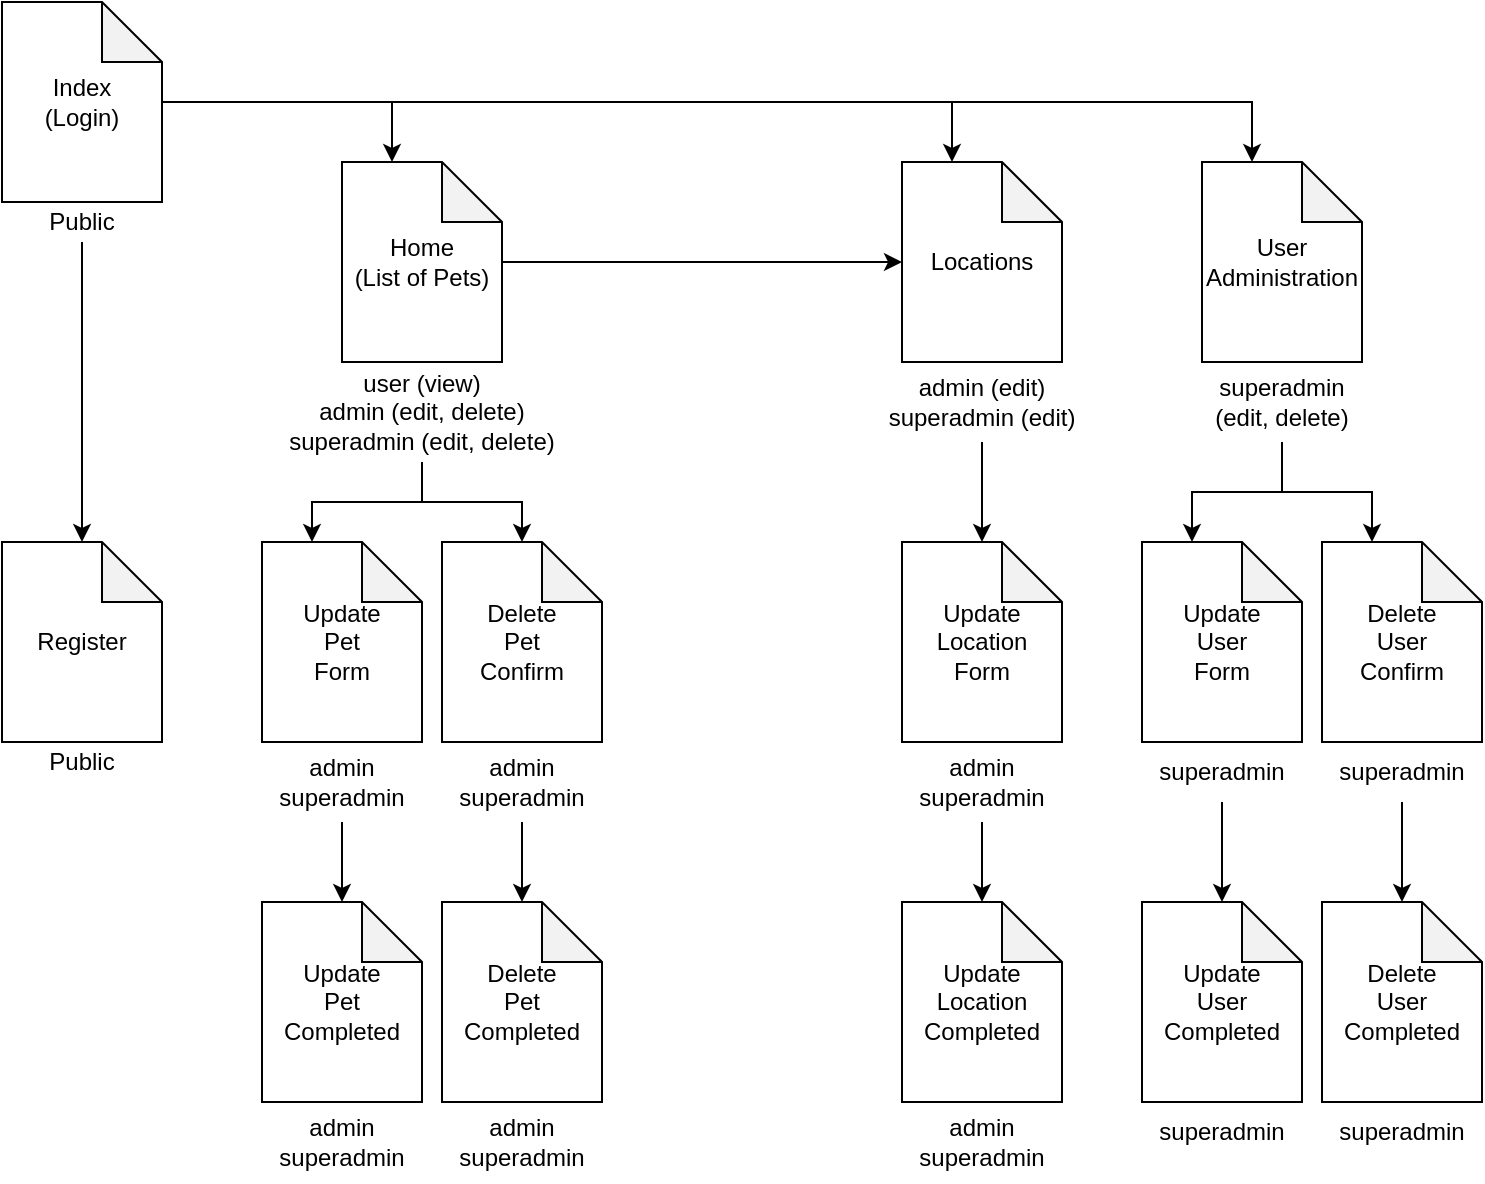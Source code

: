 <mxfile version="13.10.0" type="github">
  <diagram id="4xk3MpaGyvDvTa0Tpju9" name="Page-1">
    <mxGraphModel dx="786" dy="708" grid="1" gridSize="10" guides="1" tooltips="1" connect="1" arrows="1" fold="1" page="1" pageScale="1" pageWidth="827" pageHeight="1169" math="0" shadow="0">
      <root>
        <mxCell id="0" />
        <mxCell id="1" parent="0" />
        <mxCell id="buLds9eZW4EKTKpbjSXi-50" style="edgeStyle=orthogonalEdgeStyle;rounded=0;orthogonalLoop=1;jettySize=auto;html=1;entryX=0;entryY=0;entryDx=25;entryDy=0;entryPerimeter=0;" edge="1" parent="1" source="buLds9eZW4EKTKpbjSXi-2" target="buLds9eZW4EKTKpbjSXi-4">
          <mxGeometry relative="1" as="geometry" />
        </mxCell>
        <mxCell id="buLds9eZW4EKTKpbjSXi-51" style="edgeStyle=orthogonalEdgeStyle;rounded=0;orthogonalLoop=1;jettySize=auto;html=1;entryX=0;entryY=0;entryDx=25;entryDy=0;entryPerimeter=0;" edge="1" parent="1" source="buLds9eZW4EKTKpbjSXi-2" target="buLds9eZW4EKTKpbjSXi-12">
          <mxGeometry relative="1" as="geometry" />
        </mxCell>
        <mxCell id="buLds9eZW4EKTKpbjSXi-52" style="edgeStyle=orthogonalEdgeStyle;rounded=0;orthogonalLoop=1;jettySize=auto;html=1;entryX=0;entryY=0;entryDx=25;entryDy=0;entryPerimeter=0;" edge="1" parent="1" source="buLds9eZW4EKTKpbjSXi-2" target="buLds9eZW4EKTKpbjSXi-23">
          <mxGeometry relative="1" as="geometry" />
        </mxCell>
        <mxCell id="buLds9eZW4EKTKpbjSXi-2" value="Index&lt;br&gt;(Login)" style="shape=note;whiteSpace=wrap;html=1;backgroundOutline=1;darkOpacity=0.05;" vertex="1" parent="1">
          <mxGeometry x="80" y="40" width="80" height="100" as="geometry" />
        </mxCell>
        <mxCell id="buLds9eZW4EKTKpbjSXi-22" style="edgeStyle=orthogonalEdgeStyle;rounded=0;orthogonalLoop=1;jettySize=auto;html=1;" edge="1" parent="1" source="buLds9eZW4EKTKpbjSXi-3" target="buLds9eZW4EKTKpbjSXi-6">
          <mxGeometry relative="1" as="geometry" />
        </mxCell>
        <mxCell id="buLds9eZW4EKTKpbjSXi-3" value="Public" style="text;html=1;strokeColor=none;fillColor=none;align=center;verticalAlign=middle;whiteSpace=wrap;rounded=0;" vertex="1" parent="1">
          <mxGeometry x="80" y="140" width="80" height="20" as="geometry" />
        </mxCell>
        <mxCell id="buLds9eZW4EKTKpbjSXi-35" style="edgeStyle=orthogonalEdgeStyle;rounded=0;orthogonalLoop=1;jettySize=auto;html=1;entryX=0;entryY=0.5;entryDx=0;entryDy=0;entryPerimeter=0;" edge="1" parent="1" source="buLds9eZW4EKTKpbjSXi-4" target="buLds9eZW4EKTKpbjSXi-12">
          <mxGeometry relative="1" as="geometry" />
        </mxCell>
        <mxCell id="buLds9eZW4EKTKpbjSXi-4" value="Home&lt;br&gt;(List of Pets)" style="shape=note;whiteSpace=wrap;html=1;backgroundOutline=1;darkOpacity=0.05;" vertex="1" parent="1">
          <mxGeometry x="250" y="120" width="80" height="100" as="geometry" />
        </mxCell>
        <mxCell id="buLds9eZW4EKTKpbjSXi-48" style="edgeStyle=orthogonalEdgeStyle;rounded=0;orthogonalLoop=1;jettySize=auto;html=1;entryX=0;entryY=0;entryDx=25;entryDy=0;entryPerimeter=0;" edge="1" parent="1" source="buLds9eZW4EKTKpbjSXi-5" target="buLds9eZW4EKTKpbjSXi-8">
          <mxGeometry relative="1" as="geometry" />
        </mxCell>
        <mxCell id="buLds9eZW4EKTKpbjSXi-49" style="edgeStyle=orthogonalEdgeStyle;rounded=0;orthogonalLoop=1;jettySize=auto;html=1;" edge="1" parent="1" source="buLds9eZW4EKTKpbjSXi-5" target="buLds9eZW4EKTKpbjSXi-10">
          <mxGeometry relative="1" as="geometry" />
        </mxCell>
        <mxCell id="buLds9eZW4EKTKpbjSXi-5" value="user (view)&lt;br&gt;admin (edit, delete)&lt;br&gt;superadmin (edit, delete)" style="text;html=1;strokeColor=none;fillColor=none;align=center;verticalAlign=middle;whiteSpace=wrap;rounded=0;" vertex="1" parent="1">
          <mxGeometry x="220" y="220" width="140" height="50" as="geometry" />
        </mxCell>
        <mxCell id="buLds9eZW4EKTKpbjSXi-6" value="Register" style="shape=note;whiteSpace=wrap;html=1;backgroundOutline=1;darkOpacity=0.05;" vertex="1" parent="1">
          <mxGeometry x="80" y="310" width="80" height="100" as="geometry" />
        </mxCell>
        <mxCell id="buLds9eZW4EKTKpbjSXi-7" value="Public" style="text;html=1;strokeColor=none;fillColor=none;align=center;verticalAlign=middle;whiteSpace=wrap;rounded=0;" vertex="1" parent="1">
          <mxGeometry x="80" y="410" width="80" height="20" as="geometry" />
        </mxCell>
        <mxCell id="buLds9eZW4EKTKpbjSXi-8" value="Update&lt;br&gt;Pet&lt;br&gt;Form" style="shape=note;whiteSpace=wrap;html=1;backgroundOutline=1;darkOpacity=0.05;" vertex="1" parent="1">
          <mxGeometry x="210" y="310" width="80" height="100" as="geometry" />
        </mxCell>
        <mxCell id="buLds9eZW4EKTKpbjSXi-31" style="edgeStyle=orthogonalEdgeStyle;rounded=0;orthogonalLoop=1;jettySize=auto;html=1;" edge="1" parent="1" source="buLds9eZW4EKTKpbjSXi-9" target="buLds9eZW4EKTKpbjSXi-16">
          <mxGeometry relative="1" as="geometry" />
        </mxCell>
        <mxCell id="buLds9eZW4EKTKpbjSXi-9" value="admin&lt;br&gt;superadmin" style="text;html=1;strokeColor=none;fillColor=none;align=center;verticalAlign=middle;whiteSpace=wrap;rounded=0;" vertex="1" parent="1">
          <mxGeometry x="210" y="410" width="80" height="40" as="geometry" />
        </mxCell>
        <mxCell id="buLds9eZW4EKTKpbjSXi-10" value="Delete&lt;br&gt;Pet&lt;br&gt;Confirm" style="shape=note;whiteSpace=wrap;html=1;backgroundOutline=1;darkOpacity=0.05;" vertex="1" parent="1">
          <mxGeometry x="300" y="310" width="80" height="100" as="geometry" />
        </mxCell>
        <mxCell id="buLds9eZW4EKTKpbjSXi-32" style="edgeStyle=orthogonalEdgeStyle;rounded=0;orthogonalLoop=1;jettySize=auto;html=1;entryX=0.5;entryY=0;entryDx=0;entryDy=0;entryPerimeter=0;" edge="1" parent="1" source="buLds9eZW4EKTKpbjSXi-11" target="buLds9eZW4EKTKpbjSXi-14">
          <mxGeometry relative="1" as="geometry" />
        </mxCell>
        <mxCell id="buLds9eZW4EKTKpbjSXi-11" value="admin&lt;br&gt;superadmin" style="text;html=1;strokeColor=none;fillColor=none;align=center;verticalAlign=middle;whiteSpace=wrap;rounded=0;" vertex="1" parent="1">
          <mxGeometry x="300" y="410" width="80" height="40" as="geometry" />
        </mxCell>
        <mxCell id="buLds9eZW4EKTKpbjSXi-12" value="Locations" style="shape=note;whiteSpace=wrap;html=1;backgroundOutline=1;darkOpacity=0.05;" vertex="1" parent="1">
          <mxGeometry x="530" y="120" width="80" height="100" as="geometry" />
        </mxCell>
        <mxCell id="buLds9eZW4EKTKpbjSXi-37" style="edgeStyle=orthogonalEdgeStyle;rounded=0;orthogonalLoop=1;jettySize=auto;html=1;" edge="1" parent="1" source="buLds9eZW4EKTKpbjSXi-13" target="buLds9eZW4EKTKpbjSXi-27">
          <mxGeometry relative="1" as="geometry" />
        </mxCell>
        <mxCell id="buLds9eZW4EKTKpbjSXi-13" value="admin (edit)&lt;br&gt;superadmin (edit)" style="text;html=1;strokeColor=none;fillColor=none;align=center;verticalAlign=middle;whiteSpace=wrap;rounded=0;" vertex="1" parent="1">
          <mxGeometry x="520" y="220" width="100" height="40" as="geometry" />
        </mxCell>
        <mxCell id="buLds9eZW4EKTKpbjSXi-14" value="Delete&lt;br&gt;Pet&lt;br&gt;Completed" style="shape=note;whiteSpace=wrap;html=1;backgroundOutline=1;darkOpacity=0.05;" vertex="1" parent="1">
          <mxGeometry x="300" y="490" width="80" height="100" as="geometry" />
        </mxCell>
        <mxCell id="buLds9eZW4EKTKpbjSXi-15" value="admin&lt;br&gt;superadmin" style="text;html=1;strokeColor=none;fillColor=none;align=center;verticalAlign=middle;whiteSpace=wrap;rounded=0;" vertex="1" parent="1">
          <mxGeometry x="300" y="590" width="80" height="40" as="geometry" />
        </mxCell>
        <mxCell id="buLds9eZW4EKTKpbjSXi-16" value="Update&lt;br&gt;Pet&lt;br&gt;Completed" style="shape=note;whiteSpace=wrap;html=1;backgroundOutline=1;darkOpacity=0.05;" vertex="1" parent="1">
          <mxGeometry x="210" y="490" width="80" height="100" as="geometry" />
        </mxCell>
        <mxCell id="buLds9eZW4EKTKpbjSXi-17" value="admin&lt;br&gt;superadmin" style="text;html=1;strokeColor=none;fillColor=none;align=center;verticalAlign=middle;whiteSpace=wrap;rounded=0;" vertex="1" parent="1">
          <mxGeometry x="210" y="590" width="80" height="40" as="geometry" />
        </mxCell>
        <mxCell id="buLds9eZW4EKTKpbjSXi-23" value="User Administration" style="shape=note;whiteSpace=wrap;html=1;backgroundOutline=1;darkOpacity=0.05;" vertex="1" parent="1">
          <mxGeometry x="680" y="120" width="80" height="100" as="geometry" />
        </mxCell>
        <mxCell id="buLds9eZW4EKTKpbjSXi-53" style="edgeStyle=orthogonalEdgeStyle;rounded=0;orthogonalLoop=1;jettySize=auto;html=1;entryX=0;entryY=0;entryDx=25;entryDy=0;entryPerimeter=0;" edge="1" parent="1" source="buLds9eZW4EKTKpbjSXi-24" target="buLds9eZW4EKTKpbjSXi-38">
          <mxGeometry relative="1" as="geometry" />
        </mxCell>
        <mxCell id="buLds9eZW4EKTKpbjSXi-54" style="edgeStyle=orthogonalEdgeStyle;rounded=0;orthogonalLoop=1;jettySize=auto;html=1;entryX=0;entryY=0;entryDx=25;entryDy=0;entryPerimeter=0;" edge="1" parent="1" source="buLds9eZW4EKTKpbjSXi-24" target="buLds9eZW4EKTKpbjSXi-41">
          <mxGeometry relative="1" as="geometry" />
        </mxCell>
        <mxCell id="buLds9eZW4EKTKpbjSXi-24" value="superadmin (edit, delete)" style="text;html=1;strokeColor=none;fillColor=none;align=center;verticalAlign=middle;whiteSpace=wrap;rounded=0;" vertex="1" parent="1">
          <mxGeometry x="680" y="220" width="80" height="40" as="geometry" />
        </mxCell>
        <mxCell id="buLds9eZW4EKTKpbjSXi-27" value="Update&lt;br&gt;Location&lt;br&gt;Form" style="shape=note;whiteSpace=wrap;html=1;backgroundOutline=1;darkOpacity=0.05;" vertex="1" parent="1">
          <mxGeometry x="530" y="310" width="80" height="100" as="geometry" />
        </mxCell>
        <mxCell id="buLds9eZW4EKTKpbjSXi-36" style="edgeStyle=orthogonalEdgeStyle;rounded=0;orthogonalLoop=1;jettySize=auto;html=1;entryX=0.5;entryY=0;entryDx=0;entryDy=0;entryPerimeter=0;" edge="1" parent="1" source="buLds9eZW4EKTKpbjSXi-28" target="buLds9eZW4EKTKpbjSXi-29">
          <mxGeometry relative="1" as="geometry" />
        </mxCell>
        <mxCell id="buLds9eZW4EKTKpbjSXi-28" value="admin&lt;br&gt;superadmin" style="text;html=1;strokeColor=none;fillColor=none;align=center;verticalAlign=middle;whiteSpace=wrap;rounded=0;" vertex="1" parent="1">
          <mxGeometry x="530" y="410" width="80" height="40" as="geometry" />
        </mxCell>
        <mxCell id="buLds9eZW4EKTKpbjSXi-29" value="Update&lt;br&gt;Location&lt;br&gt;Completed" style="shape=note;whiteSpace=wrap;html=1;backgroundOutline=1;darkOpacity=0.05;" vertex="1" parent="1">
          <mxGeometry x="530" y="490" width="80" height="100" as="geometry" />
        </mxCell>
        <mxCell id="buLds9eZW4EKTKpbjSXi-30" value="admin&lt;br&gt;superadmin" style="text;html=1;strokeColor=none;fillColor=none;align=center;verticalAlign=middle;whiteSpace=wrap;rounded=0;" vertex="1" parent="1">
          <mxGeometry x="530" y="590" width="80" height="40" as="geometry" />
        </mxCell>
        <mxCell id="buLds9eZW4EKTKpbjSXi-38" value="Update&lt;br&gt;User&lt;br&gt;Form" style="shape=note;whiteSpace=wrap;html=1;backgroundOutline=1;darkOpacity=0.05;" vertex="1" parent="1">
          <mxGeometry x="650" y="310" width="80" height="100" as="geometry" />
        </mxCell>
        <mxCell id="buLds9eZW4EKTKpbjSXi-39" style="edgeStyle=orthogonalEdgeStyle;rounded=0;orthogonalLoop=1;jettySize=auto;html=1;" edge="1" parent="1" source="buLds9eZW4EKTKpbjSXi-40" target="buLds9eZW4EKTKpbjSXi-46">
          <mxGeometry relative="1" as="geometry" />
        </mxCell>
        <mxCell id="buLds9eZW4EKTKpbjSXi-40" value="superadmin" style="text;html=1;strokeColor=none;fillColor=none;align=center;verticalAlign=middle;whiteSpace=wrap;rounded=0;" vertex="1" parent="1">
          <mxGeometry x="650" y="410" width="80" height="30" as="geometry" />
        </mxCell>
        <mxCell id="buLds9eZW4EKTKpbjSXi-41" value="Delete&lt;br&gt;User&lt;br&gt;Confirm" style="shape=note;whiteSpace=wrap;html=1;backgroundOutline=1;darkOpacity=0.05;" vertex="1" parent="1">
          <mxGeometry x="740" y="310" width="80" height="100" as="geometry" />
        </mxCell>
        <mxCell id="buLds9eZW4EKTKpbjSXi-42" style="edgeStyle=orthogonalEdgeStyle;rounded=0;orthogonalLoop=1;jettySize=auto;html=1;entryX=0.5;entryY=0;entryDx=0;entryDy=0;entryPerimeter=0;" edge="1" parent="1" source="buLds9eZW4EKTKpbjSXi-43" target="buLds9eZW4EKTKpbjSXi-44">
          <mxGeometry relative="1" as="geometry" />
        </mxCell>
        <mxCell id="buLds9eZW4EKTKpbjSXi-43" value="superadmin" style="text;html=1;strokeColor=none;fillColor=none;align=center;verticalAlign=middle;whiteSpace=wrap;rounded=0;" vertex="1" parent="1">
          <mxGeometry x="740" y="410" width="80" height="30" as="geometry" />
        </mxCell>
        <mxCell id="buLds9eZW4EKTKpbjSXi-44" value="Delete&lt;br&gt;User&lt;br&gt;Completed" style="shape=note;whiteSpace=wrap;html=1;backgroundOutline=1;darkOpacity=0.05;" vertex="1" parent="1">
          <mxGeometry x="740" y="490" width="80" height="100" as="geometry" />
        </mxCell>
        <mxCell id="buLds9eZW4EKTKpbjSXi-45" value="superadmin" style="text;html=1;strokeColor=none;fillColor=none;align=center;verticalAlign=middle;whiteSpace=wrap;rounded=0;" vertex="1" parent="1">
          <mxGeometry x="740" y="590" width="80" height="30" as="geometry" />
        </mxCell>
        <mxCell id="buLds9eZW4EKTKpbjSXi-46" value="Update&lt;br&gt;User&lt;br&gt;Completed" style="shape=note;whiteSpace=wrap;html=1;backgroundOutline=1;darkOpacity=0.05;" vertex="1" parent="1">
          <mxGeometry x="650" y="490" width="80" height="100" as="geometry" />
        </mxCell>
        <mxCell id="buLds9eZW4EKTKpbjSXi-47" value="superadmin" style="text;html=1;strokeColor=none;fillColor=none;align=center;verticalAlign=middle;whiteSpace=wrap;rounded=0;" vertex="1" parent="1">
          <mxGeometry x="650" y="590" width="80" height="30" as="geometry" />
        </mxCell>
      </root>
    </mxGraphModel>
  </diagram>
</mxfile>
